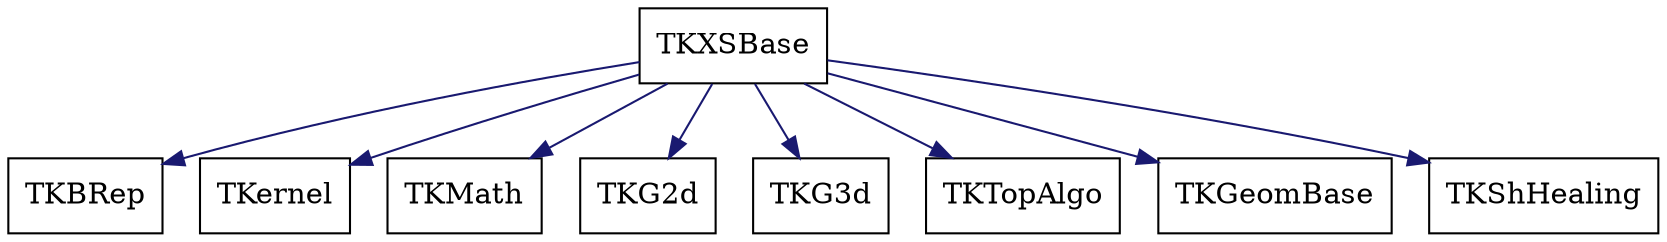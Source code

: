 digraph schema_TKXSBase
{
	TKXSBase [ URL = "toolkit_tkxsbase.html", shape = box ]
	TKBRep [ URL = "toolkit_tkbrep.html" , shape = box ]
	TKXSBase -> TKBRep [ color = "midnightblue", style = "solid" ]
	TKernel [ URL = "toolkit_tkernel.html" , shape = box ]
	TKXSBase -> TKernel [ color = "midnightblue", style = "solid" ]
	TKMath [ URL = "toolkit_tkmath.html" , shape = box ]
	TKXSBase -> TKMath [ color = "midnightblue", style = "solid" ]
	TKG2d [ URL = "toolkit_tkg2d.html" , shape = box ]
	TKXSBase -> TKG2d [ color = "midnightblue", style = "solid" ]
	TKG3d [ URL = "toolkit_tkg3d.html" , shape = box ]
	TKXSBase -> TKG3d [ color = "midnightblue", style = "solid" ]
	TKTopAlgo [ URL = "toolkit_tktopalgo.html" , shape = box ]
	TKXSBase -> TKTopAlgo [ color = "midnightblue", style = "solid" ]
	TKGeomBase [ URL = "toolkit_tkgeombase.html" , shape = box ]
	TKXSBase -> TKGeomBase [ color = "midnightblue", style = "solid" ]
	TKShHealing [ URL = "toolkit_tkshhealing.html" , shape = box ]
	TKXSBase -> TKShHealing [ color = "midnightblue", style = "solid" ]
	aspect = 1
}
